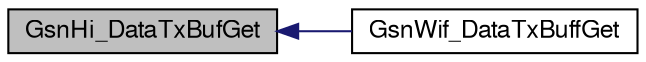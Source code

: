 digraph G
{
  edge [fontname="FreeSans",fontsize="12",labelfontname="FreeSans",labelfontsize="12"];
  node [fontname="FreeSans",fontsize="12",shape=record];
  rankdir=LR;
  Node1 [label="GsnHi_DataTxBufGet",height=0.2,width=0.4,color="black", fillcolor="grey75", style="filled" fontcolor="black"];
  Node1 -> Node2 [dir=back,color="midnightblue",fontsize="12",style="solid",fontname="FreeSans"];
  Node2 [label="GsnWif_DataTxBuffGet",height=0.2,width=0.4,color="black", fillcolor="white", style="filled",URL="$a00627.html#a8af797eb7346dc831aabb64057406cd3"];
}

